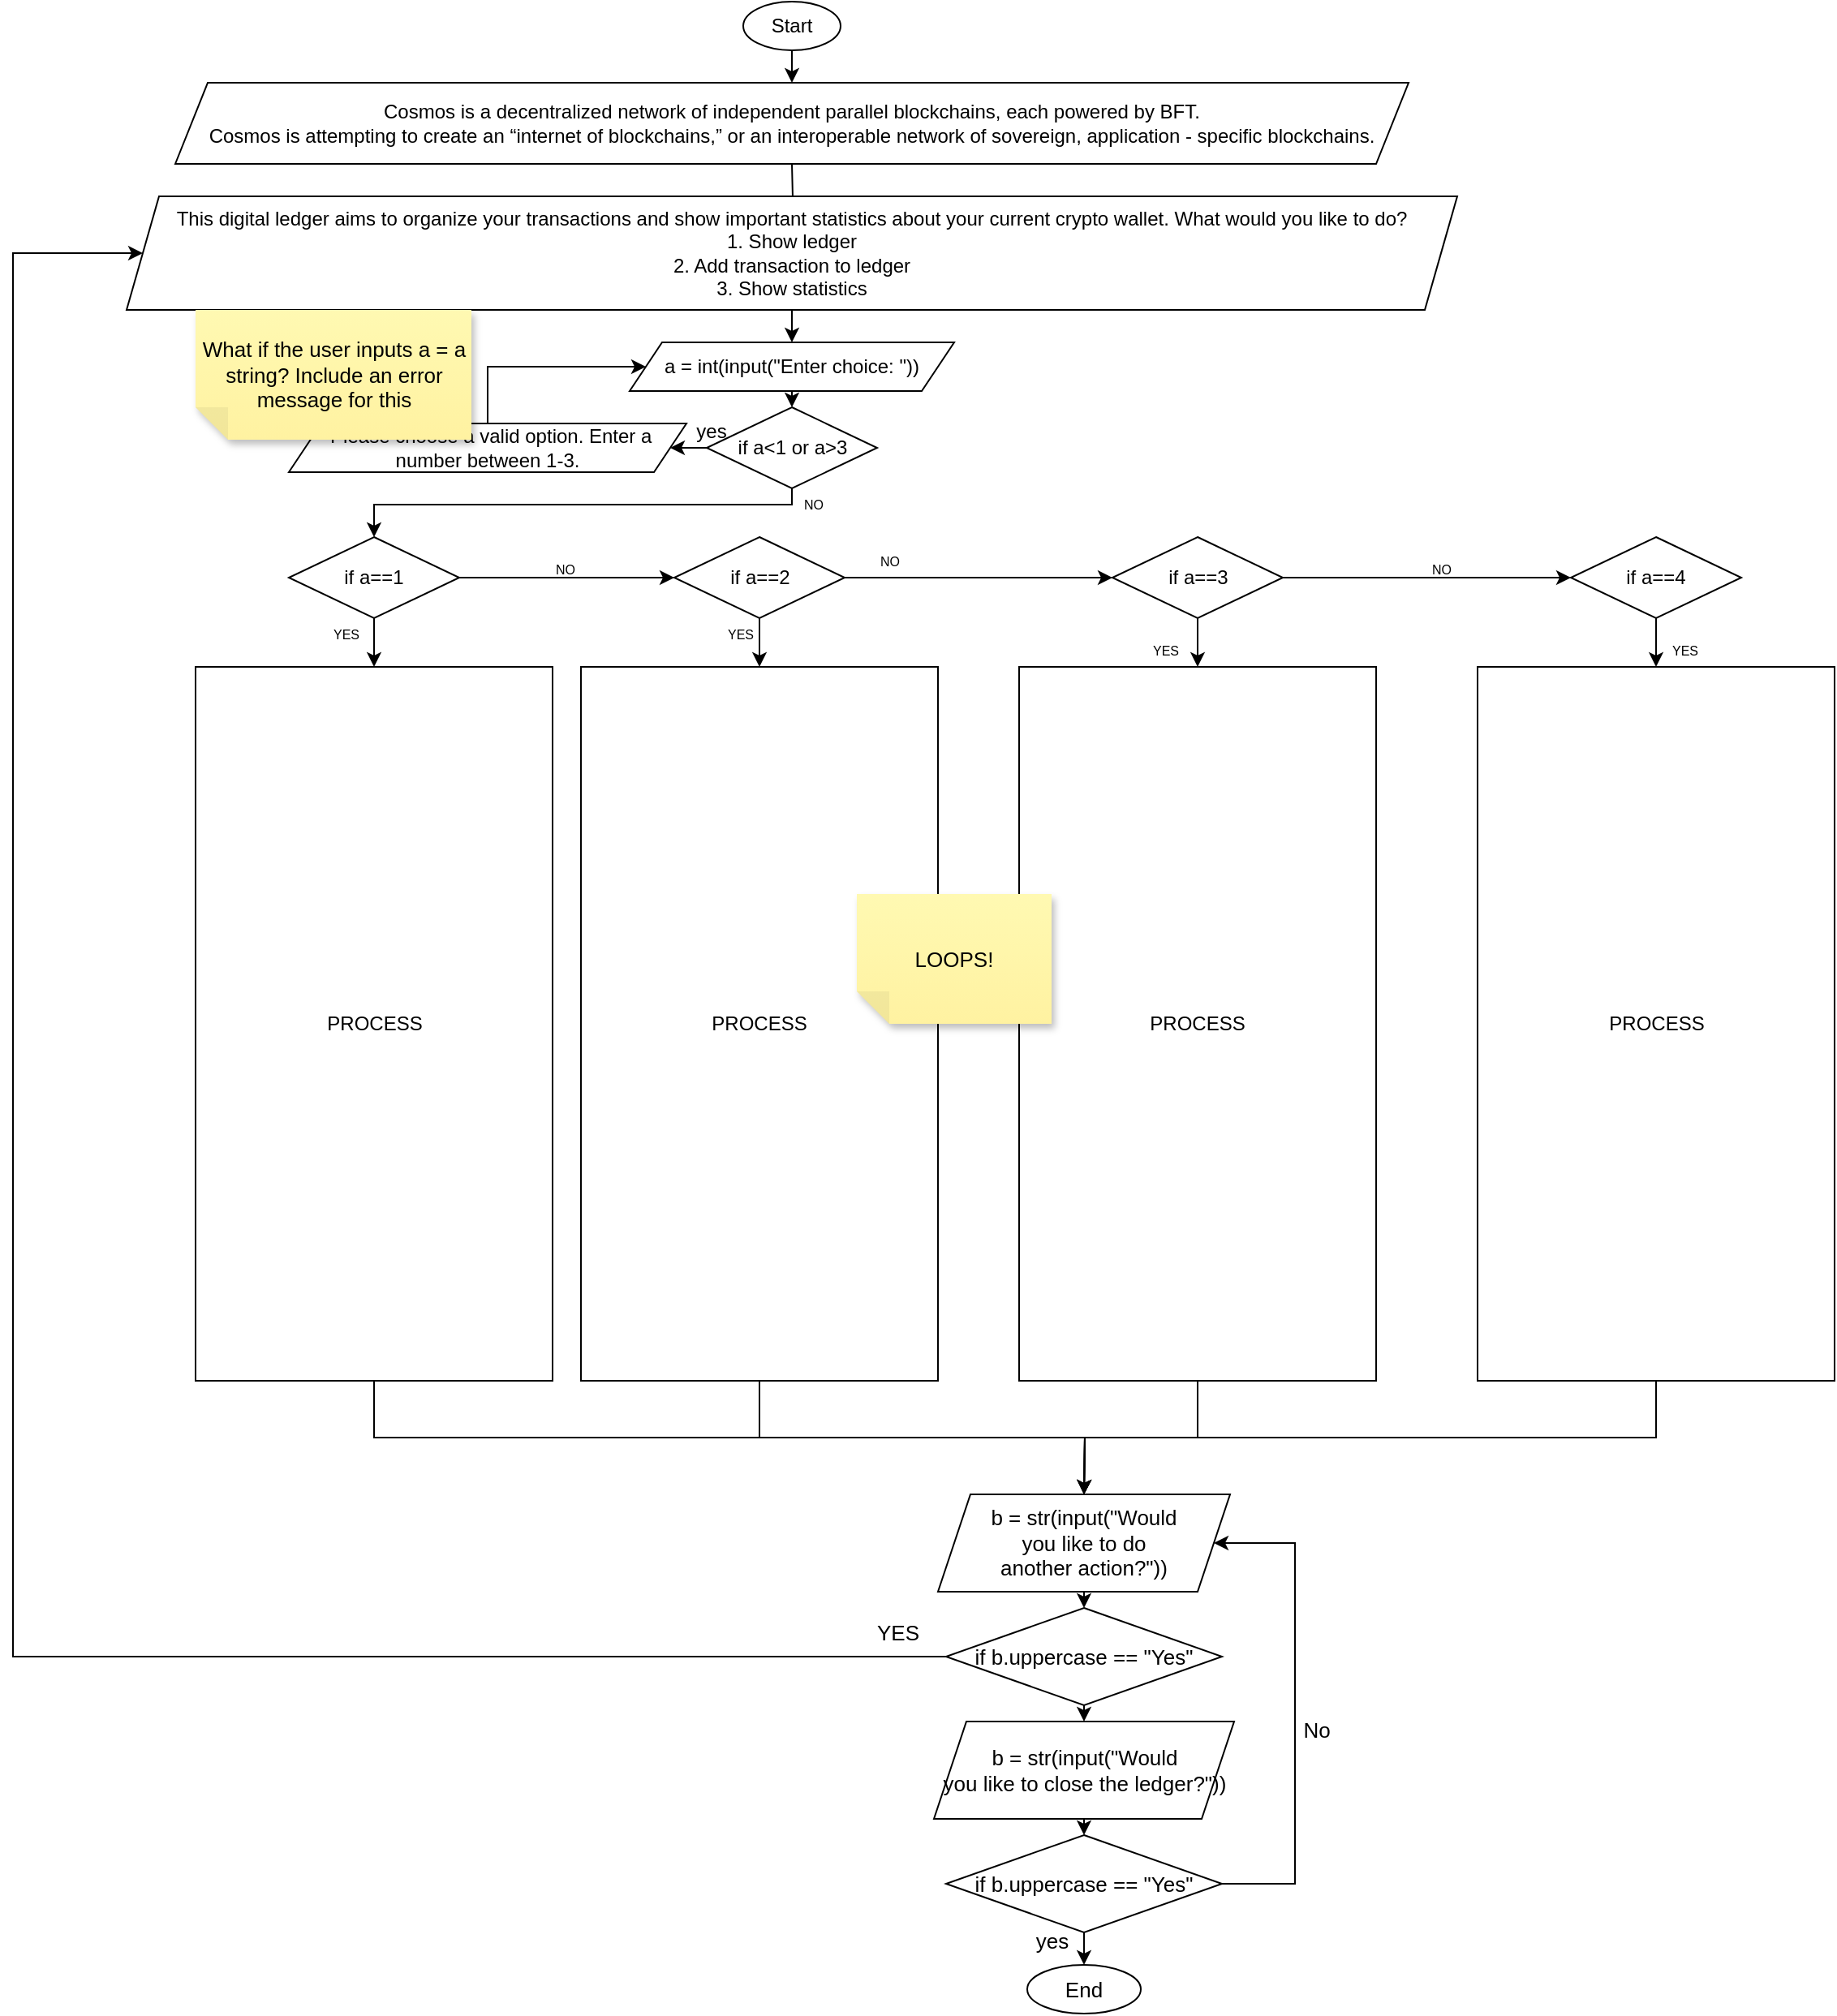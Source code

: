 <mxfile version="20.4.0" type="github" pages="3">
  <diagram id="VzSdU9WmRAFDcLf1YNdm" name="Main Flowchart">
    <mxGraphModel dx="3093" dy="1170" grid="1" gridSize="10" guides="1" tooltips="1" connect="1" arrows="1" fold="1" page="1" pageScale="1" pageWidth="850" pageHeight="1100" math="0" shadow="0">
      <root>
        <mxCell id="0" />
        <mxCell id="1" parent="0" />
        <mxCell id="Oov4AeSwO6nbQLo84n4C-6" style="edgeStyle=orthogonalEdgeStyle;rounded=0;orthogonalLoop=1;jettySize=auto;html=1;exitX=0.5;exitY=1;exitDx=0;exitDy=0;entryX=0.5;entryY=0;entryDx=0;entryDy=0;" edge="1" parent="1" source="Oov4AeSwO6nbQLo84n4C-1">
          <mxGeometry relative="1" as="geometry">
            <mxPoint x="430" y="70" as="targetPoint" />
          </mxGeometry>
        </mxCell>
        <mxCell id="Oov4AeSwO6nbQLo84n4C-1" value="Start" style="ellipse;whiteSpace=wrap;html=1;" vertex="1" parent="1">
          <mxGeometry x="400" y="20" width="60" height="30" as="geometry" />
        </mxCell>
        <mxCell id="Oov4AeSwO6nbQLo84n4C-7" style="edgeStyle=orthogonalEdgeStyle;rounded=0;orthogonalLoop=1;jettySize=auto;html=1;exitX=0.5;exitY=1;exitDx=0;exitDy=0;" edge="1" parent="1" target="Oov4AeSwO6nbQLo84n4C-5">
          <mxGeometry relative="1" as="geometry">
            <mxPoint x="430" y="120" as="sourcePoint" />
          </mxGeometry>
        </mxCell>
        <mxCell id="Oov4AeSwO6nbQLo84n4C-10" style="edgeStyle=orthogonalEdgeStyle;rounded=0;orthogonalLoop=1;jettySize=auto;html=1;exitX=0.5;exitY=1;exitDx=0;exitDy=0;entryX=0.5;entryY=0;entryDx=0;entryDy=0;" edge="1" parent="1" source="Oov4AeSwO6nbQLo84n4C-5" target="Oov4AeSwO6nbQLo84n4C-9">
          <mxGeometry relative="1" as="geometry" />
        </mxCell>
        <mxCell id="Oov4AeSwO6nbQLo84n4C-5" value="&lt;div&gt;&lt;span style=&quot;background-color: initial;&quot;&gt;This digital ledger aims to organize your transactions and show important statistics about your current crypto wallet. What would you like to do?&lt;/span&gt;&lt;br&gt;&lt;/div&gt;&lt;div&gt;&lt;span style=&quot;font-size: 12px;&quot;&gt;1. Show ledger&lt;/span&gt;&lt;/div&gt;&lt;div&gt;&lt;span style=&quot;font-size: 12px;&quot;&gt;2. Add transaction to ledger&lt;/span&gt;&lt;/div&gt;&lt;div&gt;&lt;span style=&quot;font-size: 12px;&quot;&gt;3. Show statistics&lt;/span&gt;&lt;/div&gt;" style="shape=parallelogram;perimeter=parallelogramPerimeter;whiteSpace=wrap;html=1;fixedSize=1;" vertex="1" parent="1">
          <mxGeometry x="20" y="140" width="820" height="70" as="geometry" />
        </mxCell>
        <mxCell id="Oov4AeSwO6nbQLo84n4C-8" value="&lt;div&gt;Cosmos is a decentralized network of independent parallel blockchains, each powered by BFT.&lt;/div&gt;&lt;div&gt;Cosmos is attempting to create an “internet of blockchains,” or an interoperable network of sovereign, application - specific blockchains.&lt;/div&gt;" style="shape=parallelogram;perimeter=parallelogramPerimeter;whiteSpace=wrap;html=1;fixedSize=1;" vertex="1" parent="1">
          <mxGeometry x="50" y="70" width="760" height="50" as="geometry" />
        </mxCell>
        <mxCell id="Oov4AeSwO6nbQLo84n4C-12" style="edgeStyle=orthogonalEdgeStyle;rounded=0;orthogonalLoop=1;jettySize=auto;html=1;exitX=0.5;exitY=1;exitDx=0;exitDy=0;entryX=0.5;entryY=0;entryDx=0;entryDy=0;" edge="1" parent="1" source="Oov4AeSwO6nbQLo84n4C-9" target="Oov4AeSwO6nbQLo84n4C-11">
          <mxGeometry relative="1" as="geometry" />
        </mxCell>
        <mxCell id="Oov4AeSwO6nbQLo84n4C-9" value="&lt;span style=&quot;font-size: 12px;&quot;&gt;a = int(input(&quot;Enter choice: &quot;))&lt;/span&gt;" style="shape=parallelogram;perimeter=parallelogramPerimeter;whiteSpace=wrap;html=1;fixedSize=1;" vertex="1" parent="1">
          <mxGeometry x="330" y="230" width="200" height="30" as="geometry" />
        </mxCell>
        <mxCell id="Oov4AeSwO6nbQLo84n4C-25" style="edgeStyle=orthogonalEdgeStyle;rounded=0;orthogonalLoop=1;jettySize=auto;html=1;exitX=0;exitY=0.5;exitDx=0;exitDy=0;" edge="1" parent="1" source="Oov4AeSwO6nbQLo84n4C-11" target="Oov4AeSwO6nbQLo84n4C-24">
          <mxGeometry relative="1" as="geometry" />
        </mxCell>
        <mxCell id="Oov4AeSwO6nbQLo84n4C-50" style="edgeStyle=orthogonalEdgeStyle;rounded=0;orthogonalLoop=1;jettySize=auto;html=1;exitX=0.5;exitY=1;exitDx=0;exitDy=0;entryX=0.5;entryY=0;entryDx=0;entryDy=0;fontSize=8;" edge="1" parent="1" source="Oov4AeSwO6nbQLo84n4C-11" target="Oov4AeSwO6nbQLo84n4C-30">
          <mxGeometry relative="1" as="geometry">
            <Array as="points">
              <mxPoint x="430" y="330" />
              <mxPoint x="173" y="330" />
            </Array>
          </mxGeometry>
        </mxCell>
        <mxCell id="Oov4AeSwO6nbQLo84n4C-11" value="if a&amp;lt;1 or a&amp;gt;3" style="rhombus;whiteSpace=wrap;html=1;" vertex="1" parent="1">
          <mxGeometry x="377.5" y="270" width="105" height="50" as="geometry" />
        </mxCell>
        <mxCell id="Oov4AeSwO6nbQLo84n4C-27" style="edgeStyle=orthogonalEdgeStyle;rounded=0;orthogonalLoop=1;jettySize=auto;html=1;exitX=0.5;exitY=0;exitDx=0;exitDy=0;entryX=0;entryY=0.5;entryDx=0;entryDy=0;" edge="1" parent="1" source="Oov4AeSwO6nbQLo84n4C-24" target="Oov4AeSwO6nbQLo84n4C-9">
          <mxGeometry relative="1" as="geometry">
            <Array as="points">
              <mxPoint x="242" y="245" />
            </Array>
          </mxGeometry>
        </mxCell>
        <mxCell id="Oov4AeSwO6nbQLo84n4C-24" value="&lt;span style=&quot;font-size: 12px;&quot;&gt;&quot;Please choose a valid option. Enter a number between 1-3.&lt;/span&gt;" style="shape=parallelogram;perimeter=parallelogramPerimeter;whiteSpace=wrap;html=1;fixedSize=1;" vertex="1" parent="1">
          <mxGeometry x="120" y="280" width="245" height="30" as="geometry" />
        </mxCell>
        <mxCell id="Oov4AeSwO6nbQLo84n4C-26" value="yes" style="text;html=1;align=center;verticalAlign=middle;resizable=0;points=[];autosize=1;strokeColor=none;fillColor=none;" vertex="1" parent="1">
          <mxGeometry x="360" y="270" width="40" height="30" as="geometry" />
        </mxCell>
        <mxCell id="Oov4AeSwO6nbQLo84n4C-42" style="edgeStyle=orthogonalEdgeStyle;rounded=0;orthogonalLoop=1;jettySize=auto;html=1;exitX=0.5;exitY=1;exitDx=0;exitDy=0;entryX=0.5;entryY=0;entryDx=0;entryDy=0;fontSize=5;" edge="1" parent="1" source="Oov4AeSwO6nbQLo84n4C-30" target="Oov4AeSwO6nbQLo84n4C-36">
          <mxGeometry relative="1" as="geometry" />
        </mxCell>
        <mxCell id="Oov4AeSwO6nbQLo84n4C-46" style="edgeStyle=orthogonalEdgeStyle;rounded=0;orthogonalLoop=1;jettySize=auto;html=1;exitX=1;exitY=0.5;exitDx=0;exitDy=0;entryX=0;entryY=0.5;entryDx=0;entryDy=0;fontSize=8;" edge="1" parent="1" source="Oov4AeSwO6nbQLo84n4C-30" target="Oov4AeSwO6nbQLo84n4C-33">
          <mxGeometry relative="1" as="geometry" />
        </mxCell>
        <mxCell id="Oov4AeSwO6nbQLo84n4C-30" value="if a==1" style="rhombus;whiteSpace=wrap;html=1;" vertex="1" parent="1">
          <mxGeometry x="120" y="350" width="105" height="50" as="geometry" />
        </mxCell>
        <mxCell id="Oov4AeSwO6nbQLo84n4C-49" style="edgeStyle=orthogonalEdgeStyle;rounded=0;orthogonalLoop=1;jettySize=auto;html=1;exitX=0.5;exitY=1;exitDx=0;exitDy=0;fontSize=8;" edge="1" parent="1" source="Oov4AeSwO6nbQLo84n4C-33" target="Oov4AeSwO6nbQLo84n4C-38">
          <mxGeometry relative="1" as="geometry" />
        </mxCell>
        <mxCell id="Oov4AeSwO6nbQLo84n4C-54" style="edgeStyle=orthogonalEdgeStyle;rounded=0;orthogonalLoop=1;jettySize=auto;html=1;exitX=1;exitY=0.5;exitDx=0;exitDy=0;entryX=0;entryY=0.5;entryDx=0;entryDy=0;fontSize=8;" edge="1" parent="1" source="Oov4AeSwO6nbQLo84n4C-33" target="Oov4AeSwO6nbQLo84n4C-34">
          <mxGeometry relative="1" as="geometry" />
        </mxCell>
        <mxCell id="Oov4AeSwO6nbQLo84n4C-33" value="if a==2" style="rhombus;whiteSpace=wrap;html=1;" vertex="1" parent="1">
          <mxGeometry x="357.5" y="350" width="105" height="50" as="geometry" />
        </mxCell>
        <mxCell id="Oov4AeSwO6nbQLo84n4C-56" style="edgeStyle=orthogonalEdgeStyle;rounded=0;orthogonalLoop=1;jettySize=auto;html=1;exitX=0.5;exitY=1;exitDx=0;exitDy=0;fontSize=8;" edge="1" parent="1" source="Oov4AeSwO6nbQLo84n4C-34" target="Oov4AeSwO6nbQLo84n4C-40">
          <mxGeometry relative="1" as="geometry" />
        </mxCell>
        <mxCell id="Oov4AeSwO6nbQLo84n4C-59" style="edgeStyle=orthogonalEdgeStyle;rounded=0;orthogonalLoop=1;jettySize=auto;html=1;exitX=1;exitY=0.5;exitDx=0;exitDy=0;fontSize=8;" edge="1" parent="1" source="Oov4AeSwO6nbQLo84n4C-34" target="Oov4AeSwO6nbQLo84n4C-35">
          <mxGeometry relative="1" as="geometry" />
        </mxCell>
        <mxCell id="Oov4AeSwO6nbQLo84n4C-34" value="if a==3" style="rhombus;whiteSpace=wrap;html=1;" vertex="1" parent="1">
          <mxGeometry x="627.5" y="350" width="105" height="50" as="geometry" />
        </mxCell>
        <mxCell id="Oov4AeSwO6nbQLo84n4C-61" style="edgeStyle=orthogonalEdgeStyle;rounded=0;orthogonalLoop=1;jettySize=auto;html=1;exitX=0.5;exitY=1;exitDx=0;exitDy=0;fontSize=8;" edge="1" parent="1" source="Oov4AeSwO6nbQLo84n4C-35" target="Oov4AeSwO6nbQLo84n4C-39">
          <mxGeometry relative="1" as="geometry" />
        </mxCell>
        <mxCell id="Oov4AeSwO6nbQLo84n4C-35" value="if a==4" style="rhombus;whiteSpace=wrap;html=1;" vertex="1" parent="1">
          <mxGeometry x="910" y="350" width="105" height="50" as="geometry" />
        </mxCell>
        <mxCell id="Oov4AeSwO6nbQLo84n4C-64" style="edgeStyle=orthogonalEdgeStyle;rounded=0;orthogonalLoop=1;jettySize=auto;html=1;exitX=0.5;exitY=1;exitDx=0;exitDy=0;fontSize=13;entryX=0.5;entryY=0;entryDx=0;entryDy=0;" edge="1" parent="1" source="Oov4AeSwO6nbQLo84n4C-36">
          <mxGeometry relative="1" as="geometry">
            <mxPoint x="610.0" y="940.0" as="targetPoint" />
          </mxGeometry>
        </mxCell>
        <mxCell id="Oov4AeSwO6nbQLo84n4C-36" value="PROCESS" style="rounded=0;whiteSpace=wrap;html=1;" vertex="1" parent="1">
          <mxGeometry x="62.5" y="430" width="220" height="440" as="geometry" />
        </mxCell>
        <mxCell id="Oov4AeSwO6nbQLo84n4C-66" style="edgeStyle=orthogonalEdgeStyle;rounded=0;orthogonalLoop=1;jettySize=auto;html=1;exitX=0.5;exitY=1;exitDx=0;exitDy=0;fontSize=13;entryX=0.5;entryY=0;entryDx=0;entryDy=0;" edge="1" parent="1" source="Oov4AeSwO6nbQLo84n4C-38">
          <mxGeometry relative="1" as="geometry">
            <mxPoint x="610.0" y="940.0" as="targetPoint" />
          </mxGeometry>
        </mxCell>
        <mxCell id="Oov4AeSwO6nbQLo84n4C-38" value="PROCESS" style="rounded=0;whiteSpace=wrap;html=1;" vertex="1" parent="1">
          <mxGeometry x="300" y="430" width="220" height="440" as="geometry" />
        </mxCell>
        <mxCell id="Oov4AeSwO6nbQLo84n4C-69" style="edgeStyle=orthogonalEdgeStyle;rounded=0;orthogonalLoop=1;jettySize=auto;html=1;exitX=0.5;exitY=1;exitDx=0;exitDy=0;fontSize=13;entryX=0.5;entryY=0;entryDx=0;entryDy=0;" edge="1" parent="1" source="Oov4AeSwO6nbQLo84n4C-39">
          <mxGeometry relative="1" as="geometry">
            <mxPoint x="610.0" y="940.0" as="targetPoint" />
          </mxGeometry>
        </mxCell>
        <mxCell id="Oov4AeSwO6nbQLo84n4C-39" value="PROCESS" style="rounded=0;whiteSpace=wrap;html=1;" vertex="1" parent="1">
          <mxGeometry x="852.5" y="430" width="220" height="440" as="geometry" />
        </mxCell>
        <mxCell id="Oov4AeSwO6nbQLo84n4C-67" style="edgeStyle=orthogonalEdgeStyle;rounded=0;orthogonalLoop=1;jettySize=auto;html=1;exitX=0.5;exitY=1;exitDx=0;exitDy=0;fontSize=13;entryX=0.5;entryY=0;entryDx=0;entryDy=0;" edge="1" parent="1" source="Oov4AeSwO6nbQLo84n4C-40">
          <mxGeometry relative="1" as="geometry">
            <mxPoint x="610.0" y="940.0" as="targetPoint" />
          </mxGeometry>
        </mxCell>
        <mxCell id="Oov4AeSwO6nbQLo84n4C-40" value="PROCESS" style="rounded=0;whiteSpace=wrap;html=1;" vertex="1" parent="1">
          <mxGeometry x="570" y="430" width="220" height="440" as="geometry" />
        </mxCell>
        <mxCell id="Oov4AeSwO6nbQLo84n4C-45" value="&lt;font style=&quot;font-size: 8px;&quot;&gt;YES&lt;/font&gt;" style="text;html=1;align=center;verticalAlign=middle;resizable=0;points=[];autosize=1;strokeColor=none;fillColor=none;fontSize=5;" vertex="1" parent="1">
          <mxGeometry x="135" y="400" width="40" height="20" as="geometry" />
        </mxCell>
        <mxCell id="Oov4AeSwO6nbQLo84n4C-47" value="NO" style="text;html=1;align=center;verticalAlign=middle;resizable=0;points=[];autosize=1;strokeColor=none;fillColor=none;fontSize=8;" vertex="1" parent="1">
          <mxGeometry x="270" y="360" width="40" height="20" as="geometry" />
        </mxCell>
        <mxCell id="Oov4AeSwO6nbQLo84n4C-51" value="YES" style="text;html=1;align=center;verticalAlign=middle;resizable=0;points=[];autosize=1;strokeColor=none;fillColor=none;fontSize=8;" vertex="1" parent="1">
          <mxGeometry x="377.5" y="400" width="40" height="20" as="geometry" />
        </mxCell>
        <mxCell id="Oov4AeSwO6nbQLo84n4C-52" value="NO" style="text;html=1;align=center;verticalAlign=middle;resizable=0;points=[];autosize=1;strokeColor=none;fillColor=none;fontSize=8;" vertex="1" parent="1">
          <mxGeometry x="422.5" y="320" width="40" height="20" as="geometry" />
        </mxCell>
        <mxCell id="Oov4AeSwO6nbQLo84n4C-53" value="NO" style="text;html=1;align=center;verticalAlign=middle;resizable=0;points=[];autosize=1;strokeColor=none;fillColor=none;fontSize=8;" vertex="1" parent="1">
          <mxGeometry x="470" y="355" width="40" height="20" as="geometry" />
        </mxCell>
        <mxCell id="Oov4AeSwO6nbQLo84n4C-57" value="YES" style="text;html=1;align=center;verticalAlign=middle;resizable=0;points=[];autosize=1;strokeColor=none;fillColor=none;fontSize=8;" vertex="1" parent="1">
          <mxGeometry x="640" y="410" width="40" height="20" as="geometry" />
        </mxCell>
        <mxCell id="Oov4AeSwO6nbQLo84n4C-60" value="NO" style="text;html=1;align=center;verticalAlign=middle;resizable=0;points=[];autosize=1;strokeColor=none;fillColor=none;fontSize=8;" vertex="1" parent="1">
          <mxGeometry x="810" y="360" width="40" height="20" as="geometry" />
        </mxCell>
        <mxCell id="Oov4AeSwO6nbQLo84n4C-62" value="YES" style="text;html=1;align=center;verticalAlign=middle;resizable=0;points=[];autosize=1;strokeColor=none;fillColor=none;fontSize=8;" vertex="1" parent="1">
          <mxGeometry x="960" y="410" width="40" height="20" as="geometry" />
        </mxCell>
        <mxCell id="Oov4AeSwO6nbQLo84n4C-75" style="edgeStyle=orthogonalEdgeStyle;rounded=0;orthogonalLoop=1;jettySize=auto;html=1;exitX=0.5;exitY=1;exitDx=0;exitDy=0;entryX=0.5;entryY=0;entryDx=0;entryDy=0;fontSize=13;" edge="1" parent="1" source="Oov4AeSwO6nbQLo84n4C-72" target="Oov4AeSwO6nbQLo84n4C-73">
          <mxGeometry relative="1" as="geometry" />
        </mxCell>
        <mxCell id="Oov4AeSwO6nbQLo84n4C-72" value="b = str(input(&quot;Would&lt;br&gt;you like to do&lt;br&gt;another action?&quot;))" style="shape=parallelogram;perimeter=parallelogramPerimeter;whiteSpace=wrap;html=1;fixedSize=1;fontSize=13;" vertex="1" parent="1">
          <mxGeometry x="520" y="940" width="180" height="60" as="geometry" />
        </mxCell>
        <mxCell id="Oov4AeSwO6nbQLo84n4C-77" style="edgeStyle=orthogonalEdgeStyle;rounded=0;orthogonalLoop=1;jettySize=auto;html=1;exitX=0;exitY=0.5;exitDx=0;exitDy=0;entryX=0;entryY=0.5;entryDx=0;entryDy=0;fontSize=13;" edge="1" parent="1" source="Oov4AeSwO6nbQLo84n4C-73" target="Oov4AeSwO6nbQLo84n4C-5">
          <mxGeometry relative="1" as="geometry">
            <Array as="points">
              <mxPoint x="-50" y="1040" />
              <mxPoint x="-50" y="175" />
            </Array>
          </mxGeometry>
        </mxCell>
        <mxCell id="Oov4AeSwO6nbQLo84n4C-80" style="edgeStyle=orthogonalEdgeStyle;rounded=0;orthogonalLoop=1;jettySize=auto;html=1;exitX=0.5;exitY=1;exitDx=0;exitDy=0;entryX=0.5;entryY=0;entryDx=0;entryDy=0;fontSize=13;" edge="1" parent="1" source="Oov4AeSwO6nbQLo84n4C-73" target="Oov4AeSwO6nbQLo84n4C-79">
          <mxGeometry relative="1" as="geometry" />
        </mxCell>
        <mxCell id="Oov4AeSwO6nbQLo84n4C-73" value="if b.uppercase == &quot;Yes&quot;" style="rhombus;whiteSpace=wrap;html=1;fontSize=13;" vertex="1" parent="1">
          <mxGeometry x="525" y="1010" width="170" height="60" as="geometry" />
        </mxCell>
        <mxCell id="Oov4AeSwO6nbQLo84n4C-78" value="YES" style="text;html=1;align=center;verticalAlign=middle;resizable=0;points=[];autosize=1;strokeColor=none;fillColor=none;fontSize=13;" vertex="1" parent="1">
          <mxGeometry x="470" y="1010" width="50" height="30" as="geometry" />
        </mxCell>
        <mxCell id="Oov4AeSwO6nbQLo84n4C-82" style="edgeStyle=orthogonalEdgeStyle;rounded=0;orthogonalLoop=1;jettySize=auto;html=1;exitX=0.5;exitY=1;exitDx=0;exitDy=0;entryX=0.5;entryY=0;entryDx=0;entryDy=0;fontSize=13;" edge="1" parent="1" source="Oov4AeSwO6nbQLo84n4C-79" target="Oov4AeSwO6nbQLo84n4C-81">
          <mxGeometry relative="1" as="geometry" />
        </mxCell>
        <mxCell id="Oov4AeSwO6nbQLo84n4C-79" value="b = str(input(&quot;Would&lt;br&gt;you like to close the ledger?&quot;))" style="shape=parallelogram;perimeter=parallelogramPerimeter;whiteSpace=wrap;html=1;fixedSize=1;fontSize=13;" vertex="1" parent="1">
          <mxGeometry x="517.5" y="1080" width="185" height="60" as="geometry" />
        </mxCell>
        <mxCell id="Oov4AeSwO6nbQLo84n4C-84" style="edgeStyle=orthogonalEdgeStyle;rounded=0;orthogonalLoop=1;jettySize=auto;html=1;exitX=0.5;exitY=1;exitDx=0;exitDy=0;entryX=0.5;entryY=0;entryDx=0;entryDy=0;fontSize=13;" edge="1" parent="1" source="Oov4AeSwO6nbQLo84n4C-81" target="Oov4AeSwO6nbQLo84n4C-83">
          <mxGeometry relative="1" as="geometry" />
        </mxCell>
        <mxCell id="Oov4AeSwO6nbQLo84n4C-86" style="edgeStyle=orthogonalEdgeStyle;rounded=0;orthogonalLoop=1;jettySize=auto;html=1;exitX=1;exitY=0.5;exitDx=0;exitDy=0;entryX=1;entryY=0.5;entryDx=0;entryDy=0;fontSize=13;" edge="1" parent="1" source="Oov4AeSwO6nbQLo84n4C-81" target="Oov4AeSwO6nbQLo84n4C-72">
          <mxGeometry relative="1" as="geometry">
            <Array as="points">
              <mxPoint x="740" y="1180" />
              <mxPoint x="740" y="970" />
            </Array>
          </mxGeometry>
        </mxCell>
        <mxCell id="Oov4AeSwO6nbQLo84n4C-81" value="if b.uppercase == &quot;Yes&quot;" style="rhombus;whiteSpace=wrap;html=1;fontSize=13;" vertex="1" parent="1">
          <mxGeometry x="525" y="1150" width="170" height="60" as="geometry" />
        </mxCell>
        <mxCell id="Oov4AeSwO6nbQLo84n4C-83" value="End" style="ellipse;whiteSpace=wrap;html=1;fontSize=13;" vertex="1" parent="1">
          <mxGeometry x="575" y="1230" width="70" height="30" as="geometry" />
        </mxCell>
        <mxCell id="Oov4AeSwO6nbQLo84n4C-85" value="yes" style="text;html=1;align=center;verticalAlign=middle;resizable=0;points=[];autosize=1;strokeColor=none;fillColor=none;fontSize=13;" vertex="1" parent="1">
          <mxGeometry x="570" y="1200" width="40" height="30" as="geometry" />
        </mxCell>
        <mxCell id="Oov4AeSwO6nbQLo84n4C-87" value="No" style="text;html=1;align=center;verticalAlign=middle;resizable=0;points=[];autosize=1;strokeColor=none;fillColor=none;fontSize=13;" vertex="1" parent="1">
          <mxGeometry x="732.5" y="1070" width="40" height="30" as="geometry" />
        </mxCell>
        <mxCell id="Oov4AeSwO6nbQLo84n4C-89" value="What if the user inputs a = a string? Include an error message for this" style="shape=note;whiteSpace=wrap;html=1;backgroundOutline=1;fontColor=#000000;darkOpacity=0.05;fillColor=#FFF9B2;strokeColor=none;fillStyle=solid;direction=west;gradientDirection=north;gradientColor=#FFF2A1;shadow=1;size=20;pointerEvents=1;fontSize=13;" vertex="1" parent="1">
          <mxGeometry x="62.5" y="210" width="170" height="80" as="geometry" />
        </mxCell>
        <mxCell id="Oov4AeSwO6nbQLo84n4C-90" value="LOOPS!" style="shape=note;whiteSpace=wrap;html=1;backgroundOutline=1;fontColor=#000000;darkOpacity=0.05;fillColor=#FFF9B2;strokeColor=none;fillStyle=solid;direction=west;gradientDirection=north;gradientColor=#FFF2A1;shadow=1;size=20;pointerEvents=1;fontSize=13;" vertex="1" parent="1">
          <mxGeometry x="470" y="570" width="120" height="80" as="geometry" />
        </mxCell>
      </root>
    </mxGraphModel>
  </diagram>
  <diagram id="d6WIqge2yQM2MYEUYzX_" name="System Diagram">
    <mxGraphModel dx="396" dy="756" grid="1" gridSize="10" guides="1" tooltips="1" connect="1" arrows="1" fold="1" page="1" pageScale="1" pageWidth="850" pageHeight="1100" math="0" shadow="0">
      <root>
        <mxCell id="0" />
        <mxCell id="1" parent="0" />
        <mxCell id="BZFy8TPtF4Y1V40euOKR-3" value="" style="shape=image;verticalLabelPosition=bottom;labelBackgroundColor=default;verticalAlign=top;aspect=fixed;imageAspect=0;image=https://user-images.githubusercontent.com/113817801/191666887-9b499076-fc63-403b-8ef8-03fb5a0ae309.png;" parent="1" vertex="1">
          <mxGeometry x="90" y="100" width="606.67" height="350" as="geometry" />
        </mxCell>
        <mxCell id="BZFy8TPtF4Y1V40euOKR-10" value="" style="whiteSpace=wrap;html=1;aspect=fixed;strokeColor=none;fontColor=#FF0000;" parent="1" vertex="1">
          <mxGeometry x="260" y="130" width="240" height="240" as="geometry" />
        </mxCell>
        <mxCell id="BZFy8TPtF4Y1V40euOKR-11" value="" style="image;html=1;image=img/lib/clip_art/computers/Database_128x128.png;strokeColor=#FF0000;fontColor=#FF0000;" parent="1" vertex="1">
          <mxGeometry x="270" y="330" width="60" height="40" as="geometry" />
        </mxCell>
        <mxCell id="BZFy8TPtF4Y1V40euOKR-19" value="&lt;font color=&quot;#009900&quot;&gt;&lt;br&gt;&lt;br&gt;&lt;/font&gt;" style="whiteSpace=wrap;html=1;aspect=fixed;strokeColor=#009900;fontColor=#FF0000;align=right;" parent="1" vertex="1">
          <mxGeometry x="285" y="130" width="190" height="190" as="geometry" />
        </mxCell>
        <mxCell id="BZFy8TPtF4Y1V40euOKR-20" value="&lt;span style=&quot;white-space: pre;&quot;&gt;&lt;span style=&quot;white-space: pre;&quot;&gt; &lt;/span&gt; &lt;/span&gt;&lt;span style=&quot;white-space: pre;&quot;&gt; &lt;/span&gt;&lt;span style=&quot;white-space: pre;&quot;&gt; &lt;/span&gt;Python 3.9.13" style="text;html=1;resizable=0;autosize=1;align=center;verticalAlign=middle;points=[];fillColor=none;strokeColor=none;rounded=0;fontColor=#009900;" parent="1" vertex="1">
          <mxGeometry x="280" y="295" width="200" height="30" as="geometry" />
        </mxCell>
      </root>
    </mxGraphModel>
  </diagram>
  <diagram id="Htv_ndZo4WiR1e8I5mNB" name="Log in Flowchart">
    <mxGraphModel dx="488" dy="931" grid="1" gridSize="10" guides="1" tooltips="1" connect="1" arrows="1" fold="1" page="1" pageScale="1" pageWidth="850" pageHeight="1100" math="0" shadow="0">
      <root>
        <mxCell id="0" />
        <mxCell id="1" parent="0" />
        <mxCell id="MHVI26Q333wYDYxItcCw-14" style="edgeStyle=orthogonalEdgeStyle;rounded=0;orthogonalLoop=1;jettySize=auto;html=1;exitX=0.5;exitY=1;exitDx=0;exitDy=0;entryX=0.5;entryY=0;entryDx=0;entryDy=0;" parent="1" source="MHVI26Q333wYDYxItcCw-2" target="MHVI26Q333wYDYxItcCw-5" edge="1">
          <mxGeometry relative="1" as="geometry" />
        </mxCell>
        <mxCell id="MHVI26Q333wYDYxItcCw-2" value="Start" style="ellipse;whiteSpace=wrap;html=1;" parent="1" vertex="1">
          <mxGeometry x="110" y="70" width="70" height="30" as="geometry" />
        </mxCell>
        <mxCell id="MHVI26Q333wYDYxItcCw-3" value="&lt;b&gt;Log in System&lt;/b&gt;" style="text;html=1;align=center;verticalAlign=middle;resizable=0;points=[];autosize=1;strokeColor=none;fillColor=none;" parent="1" vertex="1">
          <mxGeometry x="90" y="30" width="110" height="30" as="geometry" />
        </mxCell>
        <mxCell id="MHVI26Q333wYDYxItcCw-4" value="End" style="ellipse;whiteSpace=wrap;html=1;" parent="1" vertex="1">
          <mxGeometry x="110" y="610" width="70" height="30" as="geometry" />
        </mxCell>
        <mxCell id="MHVI26Q333wYDYxItcCw-15" style="edgeStyle=orthogonalEdgeStyle;rounded=0;orthogonalLoop=1;jettySize=auto;html=1;exitX=0.5;exitY=1;exitDx=0;exitDy=0;entryX=0.5;entryY=0;entryDx=0;entryDy=0;" parent="1" source="MHVI26Q333wYDYxItcCw-5" target="MHVI26Q333wYDYxItcCw-6" edge="1">
          <mxGeometry relative="1" as="geometry" />
        </mxCell>
        <mxCell id="MHVI26Q333wYDYxItcCw-5" value="user, password" style="shape=parallelogram;perimeter=parallelogramPerimeter;whiteSpace=wrap;html=1;fixedSize=1;" parent="1" vertex="1">
          <mxGeometry x="85" y="130" width="120" height="40" as="geometry" />
        </mxCell>
        <mxCell id="MHVI26Q333wYDYxItcCw-16" style="edgeStyle=orthogonalEdgeStyle;rounded=0;orthogonalLoop=1;jettySize=auto;html=1;exitX=0.5;exitY=1;exitDx=0;exitDy=0;entryX=0.5;entryY=0;entryDx=0;entryDy=0;" parent="1" source="MHVI26Q333wYDYxItcCw-6" target="MHVI26Q333wYDYxItcCw-8" edge="1">
          <mxGeometry relative="1" as="geometry" />
        </mxCell>
        <mxCell id="MHVI26Q333wYDYxItcCw-6" value="database = open(&quot;&quot;)" style="rounded=0;whiteSpace=wrap;html=1;" parent="1" vertex="1">
          <mxGeometry x="85" y="200" width="120" height="40" as="geometry" />
        </mxCell>
        <mxCell id="MHVI26Q333wYDYxItcCw-7" value="" style="shape=cylinder3;whiteSpace=wrap;html=1;boundedLbl=1;backgroundOutline=1;size=15;" parent="1" vertex="1">
          <mxGeometry x="240" y="195" width="50" height="70" as="geometry" />
        </mxCell>
        <mxCell id="MHVI26Q333wYDYxItcCw-13" style="edgeStyle=orthogonalEdgeStyle;rounded=0;orthogonalLoop=1;jettySize=auto;html=1;exitX=1;exitY=0.5;exitDx=0;exitDy=0;entryX=1;entryY=0.5;entryDx=0;entryDy=0;" parent="1" source="MHVI26Q333wYDYxItcCw-8" target="MHVI26Q333wYDYxItcCw-4" edge="1">
          <mxGeometry relative="1" as="geometry">
            <Array as="points">
              <mxPoint x="360" y="290" />
              <mxPoint x="360" y="625" />
            </Array>
          </mxGeometry>
        </mxCell>
        <mxCell id="MHVI26Q333wYDYxItcCw-18" style="edgeStyle=orthogonalEdgeStyle;rounded=0;orthogonalLoop=1;jettySize=auto;html=1;exitX=0.5;exitY=1;exitDx=0;exitDy=0;entryX=0.5;entryY=0;entryDx=0;entryDy=0;" parent="1" source="MHVI26Q333wYDYxItcCw-8" target="MHVI26Q333wYDYxItcCw-10" edge="1">
          <mxGeometry relative="1" as="geometry" />
        </mxCell>
        <mxCell id="MHVI26Q333wYDYxItcCw-8" value="for line in database" style="shape=hexagon;perimeter=hexagonPerimeter2;whiteSpace=wrap;html=1;fixedSize=1;" parent="1" vertex="1">
          <mxGeometry x="85" y="265" width="120" height="50" as="geometry" />
        </mxCell>
        <mxCell id="MHVI26Q333wYDYxItcCw-19" style="edgeStyle=orthogonalEdgeStyle;rounded=0;orthogonalLoop=1;jettySize=auto;html=1;exitX=0.5;exitY=1;exitDx=0;exitDy=0;entryX=0.5;entryY=0;entryDx=0;entryDy=0;" parent="1" source="MHVI26Q333wYDYxItcCw-10" target="MHVI26Q333wYDYxItcCw-11" edge="1">
          <mxGeometry relative="1" as="geometry" />
        </mxCell>
        <mxCell id="MHVI26Q333wYDYxItcCw-10" value="line = line.split(&quot;,&quot;" style="rounded=0;whiteSpace=wrap;html=1;" parent="1" vertex="1">
          <mxGeometry x="85" y="330" width="120" height="40" as="geometry" />
        </mxCell>
        <mxCell id="MHVI26Q333wYDYxItcCw-20" style="edgeStyle=orthogonalEdgeStyle;rounded=0;orthogonalLoop=1;jettySize=auto;html=1;exitX=1;exitY=0.5;exitDx=0;exitDy=0;entryX=0.75;entryY=0;entryDx=0;entryDy=0;" parent="1" source="MHVI26Q333wYDYxItcCw-11" target="MHVI26Q333wYDYxItcCw-12" edge="1">
          <mxGeometry relative="1" as="geometry" />
        </mxCell>
        <mxCell id="MHVI26Q333wYDYxItcCw-11" value="user == line[o]&lt;br&gt;and password==line[1]" style="rhombus;whiteSpace=wrap;html=1;" parent="1" vertex="1">
          <mxGeometry x="55" y="390" width="180" height="90" as="geometry" />
        </mxCell>
        <mxCell id="MHVI26Q333wYDYxItcCw-12" value="Output&lt;br&gt;&quot;success&quot;" style="shape=parallelogram;perimeter=parallelogramPerimeter;whiteSpace=wrap;html=1;fixedSize=1;" parent="1" vertex="1">
          <mxGeometry x="180" y="480" width="120" height="40" as="geometry" />
        </mxCell>
        <mxCell id="MHVI26Q333wYDYxItcCw-17" value="end" style="text;html=1;align=center;verticalAlign=middle;resizable=0;points=[];autosize=1;strokeColor=none;fillColor=none;" parent="1" vertex="1">
          <mxGeometry x="205" y="265" width="40" height="30" as="geometry" />
        </mxCell>
      </root>
    </mxGraphModel>
  </diagram>
</mxfile>
